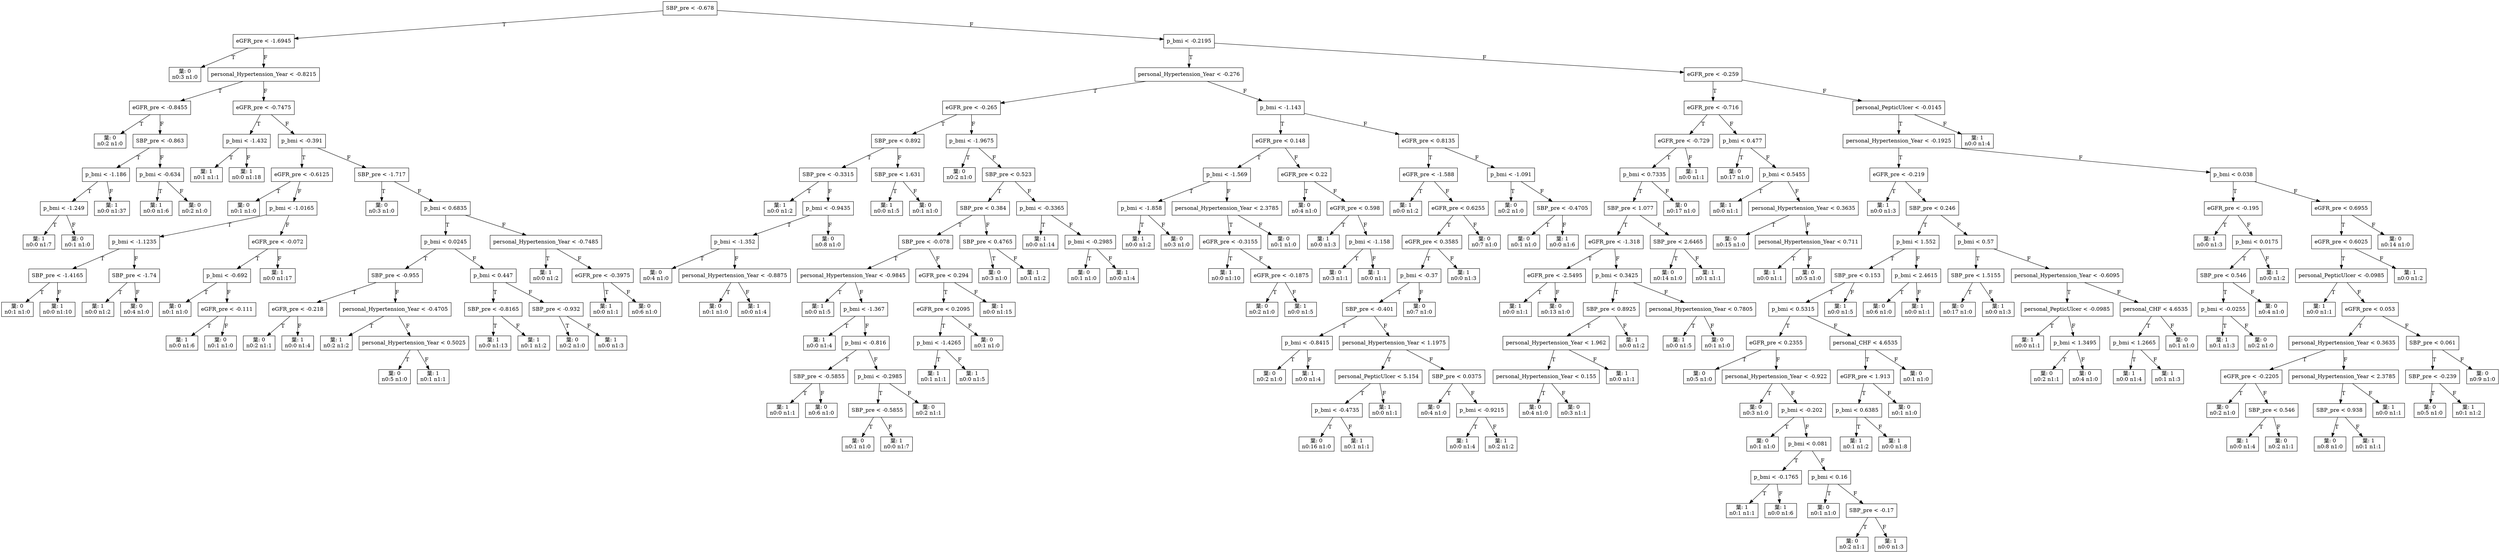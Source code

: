digraph DecisionTree {
  node [shape=box];
  node0 [label="SBP_pre < -0.678"];
  node1 [label="eGFR_pre < -1.6945"];
  node2 [label="葉: 0\nn0:3 n1:0"];
  node3 [label="personal_Hypertension_Year < -0.8215"];
  node4 [label="eGFR_pre < -0.8455"];
  node5 [label="葉: 0\nn0:2 n1:0"];
  node6 [label="SBP_pre < -0.863"];
  node7 [label="﻿p_bmi < -1.186"];
  node8 [label="﻿p_bmi < -1.249"];
  node9 [label="葉: 1\nn0:0 n1:7"];
  node10 [label="葉: 0\nn0:1 n1:0"];
  node8 -> node9 [label="T"];
  node8 -> node10 [label="F"];
  node11 [label="葉: 1\nn0:0 n1:37"];
  node7 -> node8 [label="T"];
  node7 -> node11 [label="F"];
  node12 [label="﻿p_bmi < -0.634"];
  node13 [label="葉: 1\nn0:0 n1:6"];
  node14 [label="葉: 0\nn0:2 n1:0"];
  node12 -> node13 [label="T"];
  node12 -> node14 [label="F"];
  node6 -> node7 [label="T"];
  node6 -> node12 [label="F"];
  node4 -> node5 [label="T"];
  node4 -> node6 [label="F"];
  node15 [label="eGFR_pre < -0.7475"];
  node16 [label="﻿p_bmi < -1.432"];
  node17 [label="葉: 1\nn0:1 n1:1"];
  node18 [label="葉: 1\nn0:0 n1:18"];
  node16 -> node17 [label="T"];
  node16 -> node18 [label="F"];
  node19 [label="﻿p_bmi < -0.391"];
  node20 [label="eGFR_pre < -0.6125"];
  node21 [label="葉: 0\nn0:1 n1:0"];
  node22 [label="﻿p_bmi < -1.0165"];
  node23 [label="﻿p_bmi < -1.1235"];
  node24 [label="SBP_pre < -1.4165"];
  node25 [label="葉: 0\nn0:1 n1:0"];
  node26 [label="葉: 1\nn0:0 n1:10"];
  node24 -> node25 [label="T"];
  node24 -> node26 [label="F"];
  node27 [label="SBP_pre < -1.74"];
  node28 [label="葉: 1\nn0:0 n1:2"];
  node29 [label="葉: 0\nn0:4 n1:0"];
  node27 -> node28 [label="T"];
  node27 -> node29 [label="F"];
  node23 -> node24 [label="T"];
  node23 -> node27 [label="F"];
  node30 [label="eGFR_pre < -0.072"];
  node31 [label="﻿p_bmi < -0.692"];
  node32 [label="葉: 0\nn0:1 n1:0"];
  node33 [label="eGFR_pre < -0.111"];
  node34 [label="葉: 1\nn0:0 n1:6"];
  node35 [label="葉: 0\nn0:1 n1:0"];
  node33 -> node34 [label="T"];
  node33 -> node35 [label="F"];
  node31 -> node32 [label="T"];
  node31 -> node33 [label="F"];
  node36 [label="葉: 1\nn0:0 n1:17"];
  node30 -> node31 [label="T"];
  node30 -> node36 [label="F"];
  node22 -> node23 [label="T"];
  node22 -> node30 [label="F"];
  node20 -> node21 [label="T"];
  node20 -> node22 [label="F"];
  node37 [label="SBP_pre < -1.717"];
  node38 [label="葉: 0\nn0:3 n1:0"];
  node39 [label="﻿p_bmi < 0.6835"];
  node40 [label="﻿p_bmi < 0.0245"];
  node41 [label="SBP_pre < -0.955"];
  node42 [label="eGFR_pre < -0.218"];
  node43 [label="葉: 0\nn0:2 n1:1"];
  node44 [label="葉: 1\nn0:0 n1:4"];
  node42 -> node43 [label="T"];
  node42 -> node44 [label="F"];
  node45 [label="personal_Hypertension_Year < -0.4705"];
  node46 [label="葉: 1\nn0:2 n1:2"];
  node47 [label="personal_Hypertension_Year < 0.5025"];
  node48 [label="葉: 0\nn0:5 n1:0"];
  node49 [label="葉: 1\nn0:1 n1:1"];
  node47 -> node48 [label="T"];
  node47 -> node49 [label="F"];
  node45 -> node46 [label="T"];
  node45 -> node47 [label="F"];
  node41 -> node42 [label="T"];
  node41 -> node45 [label="F"];
  node50 [label="﻿p_bmi < 0.447"];
  node51 [label="SBP_pre < -0.8165"];
  node52 [label="葉: 1\nn0:0 n1:13"];
  node53 [label="葉: 1\nn0:1 n1:2"];
  node51 -> node52 [label="T"];
  node51 -> node53 [label="F"];
  node54 [label="SBP_pre < -0.932"];
  node55 [label="葉: 0\nn0:2 n1:0"];
  node56 [label="葉: 1\nn0:0 n1:3"];
  node54 -> node55 [label="T"];
  node54 -> node56 [label="F"];
  node50 -> node51 [label="T"];
  node50 -> node54 [label="F"];
  node40 -> node41 [label="T"];
  node40 -> node50 [label="F"];
  node57 [label="personal_Hypertension_Year < -0.7485"];
  node58 [label="葉: 1\nn0:0 n1:2"];
  node59 [label="eGFR_pre < -0.3975"];
  node60 [label="葉: 1\nn0:0 n1:1"];
  node61 [label="葉: 0\nn0:6 n1:0"];
  node59 -> node60 [label="T"];
  node59 -> node61 [label="F"];
  node57 -> node58 [label="T"];
  node57 -> node59 [label="F"];
  node39 -> node40 [label="T"];
  node39 -> node57 [label="F"];
  node37 -> node38 [label="T"];
  node37 -> node39 [label="F"];
  node19 -> node20 [label="T"];
  node19 -> node37 [label="F"];
  node15 -> node16 [label="T"];
  node15 -> node19 [label="F"];
  node3 -> node4 [label="T"];
  node3 -> node15 [label="F"];
  node1 -> node2 [label="T"];
  node1 -> node3 [label="F"];
  node62 [label="﻿p_bmi < -0.2195"];
  node63 [label="personal_Hypertension_Year < -0.276"];
  node64 [label="eGFR_pre < -0.265"];
  node65 [label="SBP_pre < 0.892"];
  node66 [label="SBP_pre < -0.3315"];
  node67 [label="葉: 1\nn0:0 n1:2"];
  node68 [label="﻿p_bmi < -0.9435"];
  node69 [label="﻿p_bmi < -1.352"];
  node70 [label="葉: 0\nn0:4 n1:0"];
  node71 [label="personal_Hypertension_Year < -0.8875"];
  node72 [label="葉: 0\nn0:1 n1:0"];
  node73 [label="葉: 1\nn0:0 n1:4"];
  node71 -> node72 [label="T"];
  node71 -> node73 [label="F"];
  node69 -> node70 [label="T"];
  node69 -> node71 [label="F"];
  node74 [label="葉: 0\nn0:8 n1:0"];
  node68 -> node69 [label="T"];
  node68 -> node74 [label="F"];
  node66 -> node67 [label="T"];
  node66 -> node68 [label="F"];
  node75 [label="SBP_pre < 1.631"];
  node76 [label="葉: 1\nn0:0 n1:5"];
  node77 [label="葉: 0\nn0:1 n1:0"];
  node75 -> node76 [label="T"];
  node75 -> node77 [label="F"];
  node65 -> node66 [label="T"];
  node65 -> node75 [label="F"];
  node78 [label="﻿p_bmi < -1.9675"];
  node79 [label="葉: 0\nn0:2 n1:0"];
  node80 [label="SBP_pre < 0.523"];
  node81 [label="SBP_pre < 0.384"];
  node82 [label="SBP_pre < -0.078"];
  node83 [label="personal_Hypertension_Year < -0.9845"];
  node84 [label="葉: 1\nn0:0 n1:5"];
  node85 [label="﻿p_bmi < -1.367"];
  node86 [label="葉: 1\nn0:0 n1:4"];
  node87 [label="﻿p_bmi < -0.816"];
  node88 [label="SBP_pre < -0.5855"];
  node89 [label="葉: 1\nn0:0 n1:1"];
  node90 [label="葉: 0\nn0:6 n1:0"];
  node88 -> node89 [label="T"];
  node88 -> node90 [label="F"];
  node91 [label="﻿p_bmi < -0.2985"];
  node92 [label="SBP_pre < -0.5855"];
  node93 [label="葉: 0\nn0:1 n1:0"];
  node94 [label="葉: 1\nn0:0 n1:7"];
  node92 -> node93 [label="T"];
  node92 -> node94 [label="F"];
  node95 [label="葉: 0\nn0:2 n1:1"];
  node91 -> node92 [label="T"];
  node91 -> node95 [label="F"];
  node87 -> node88 [label="T"];
  node87 -> node91 [label="F"];
  node85 -> node86 [label="T"];
  node85 -> node87 [label="F"];
  node83 -> node84 [label="T"];
  node83 -> node85 [label="F"];
  node96 [label="eGFR_pre < 0.294"];
  node97 [label="eGFR_pre < 0.2095"];
  node98 [label="﻿p_bmi < -1.4265"];
  node99 [label="葉: 1\nn0:1 n1:1"];
  node100 [label="葉: 1\nn0:0 n1:5"];
  node98 -> node99 [label="T"];
  node98 -> node100 [label="F"];
  node101 [label="葉: 0\nn0:1 n1:0"];
  node97 -> node98 [label="T"];
  node97 -> node101 [label="F"];
  node102 [label="葉: 1\nn0:0 n1:15"];
  node96 -> node97 [label="T"];
  node96 -> node102 [label="F"];
  node82 -> node83 [label="T"];
  node82 -> node96 [label="F"];
  node103 [label="SBP_pre < 0.4765"];
  node104 [label="葉: 0\nn0:3 n1:0"];
  node105 [label="葉: 1\nn0:1 n1:2"];
  node103 -> node104 [label="T"];
  node103 -> node105 [label="F"];
  node81 -> node82 [label="T"];
  node81 -> node103 [label="F"];
  node106 [label="﻿p_bmi < -0.3365"];
  node107 [label="葉: 1\nn0:0 n1:14"];
  node108 [label="﻿p_bmi < -0.2985"];
  node109 [label="葉: 0\nn0:1 n1:0"];
  node110 [label="葉: 1\nn0:0 n1:4"];
  node108 -> node109 [label="T"];
  node108 -> node110 [label="F"];
  node106 -> node107 [label="T"];
  node106 -> node108 [label="F"];
  node80 -> node81 [label="T"];
  node80 -> node106 [label="F"];
  node78 -> node79 [label="T"];
  node78 -> node80 [label="F"];
  node64 -> node65 [label="T"];
  node64 -> node78 [label="F"];
  node111 [label="﻿p_bmi < -1.143"];
  node112 [label="eGFR_pre < 0.148"];
  node113 [label="﻿p_bmi < -1.569"];
  node114 [label="﻿p_bmi < -1.858"];
  node115 [label="葉: 1\nn0:0 n1:2"];
  node116 [label="葉: 0\nn0:3 n1:0"];
  node114 -> node115 [label="T"];
  node114 -> node116 [label="F"];
  node117 [label="personal_Hypertension_Year < 2.3785"];
  node118 [label="eGFR_pre < -0.3155"];
  node119 [label="葉: 1\nn0:0 n1:10"];
  node120 [label="eGFR_pre < -0.1875"];
  node121 [label="葉: 0\nn0:2 n1:0"];
  node122 [label="葉: 1\nn0:0 n1:5"];
  node120 -> node121 [label="T"];
  node120 -> node122 [label="F"];
  node118 -> node119 [label="T"];
  node118 -> node120 [label="F"];
  node123 [label="葉: 0\nn0:1 n1:0"];
  node117 -> node118 [label="T"];
  node117 -> node123 [label="F"];
  node113 -> node114 [label="T"];
  node113 -> node117 [label="F"];
  node124 [label="eGFR_pre < 0.22"];
  node125 [label="葉: 0\nn0:4 n1:0"];
  node126 [label="eGFR_pre < 0.598"];
  node127 [label="葉: 1\nn0:0 n1:3"];
  node128 [label="﻿p_bmi < -1.158"];
  node129 [label="葉: 0\nn0:3 n1:1"];
  node130 [label="葉: 1\nn0:0 n1:1"];
  node128 -> node129 [label="T"];
  node128 -> node130 [label="F"];
  node126 -> node127 [label="T"];
  node126 -> node128 [label="F"];
  node124 -> node125 [label="T"];
  node124 -> node126 [label="F"];
  node112 -> node113 [label="T"];
  node112 -> node124 [label="F"];
  node131 [label="eGFR_pre < 0.8135"];
  node132 [label="eGFR_pre < -1.588"];
  node133 [label="葉: 1\nn0:0 n1:2"];
  node134 [label="eGFR_pre < 0.6255"];
  node135 [label="eGFR_pre < 0.3585"];
  node136 [label="﻿p_bmi < -0.37"];
  node137 [label="SBP_pre < -0.401"];
  node138 [label="﻿p_bmi < -0.8415"];
  node139 [label="葉: 0\nn0:2 n1:0"];
  node140 [label="葉: 1\nn0:0 n1:4"];
  node138 -> node139 [label="T"];
  node138 -> node140 [label="F"];
  node141 [label="personal_Hypertension_Year < 1.1975"];
  node142 [label="personal_PepticUlcer < 5.154"];
  node143 [label="﻿p_bmi < -0.4735"];
  node144 [label="葉: 0\nn0:16 n1:0"];
  node145 [label="葉: 1\nn0:1 n1:1"];
  node143 -> node144 [label="T"];
  node143 -> node145 [label="F"];
  node146 [label="葉: 1\nn0:0 n1:1"];
  node142 -> node143 [label="T"];
  node142 -> node146 [label="F"];
  node147 [label="SBP_pre < 0.0375"];
  node148 [label="葉: 0\nn0:4 n1:0"];
  node149 [label="﻿p_bmi < -0.9215"];
  node150 [label="葉: 1\nn0:0 n1:4"];
  node151 [label="葉: 1\nn0:2 n1:2"];
  node149 -> node150 [label="T"];
  node149 -> node151 [label="F"];
  node147 -> node148 [label="T"];
  node147 -> node149 [label="F"];
  node141 -> node142 [label="T"];
  node141 -> node147 [label="F"];
  node137 -> node138 [label="T"];
  node137 -> node141 [label="F"];
  node152 [label="葉: 0\nn0:7 n1:0"];
  node136 -> node137 [label="T"];
  node136 -> node152 [label="F"];
  node153 [label="葉: 1\nn0:0 n1:3"];
  node135 -> node136 [label="T"];
  node135 -> node153 [label="F"];
  node154 [label="葉: 0\nn0:7 n1:0"];
  node134 -> node135 [label="T"];
  node134 -> node154 [label="F"];
  node132 -> node133 [label="T"];
  node132 -> node134 [label="F"];
  node155 [label="﻿p_bmi < -1.091"];
  node156 [label="葉: 0\nn0:2 n1:0"];
  node157 [label="SBP_pre < -0.4705"];
  node158 [label="葉: 0\nn0:1 n1:0"];
  node159 [label="葉: 1\nn0:0 n1:6"];
  node157 -> node158 [label="T"];
  node157 -> node159 [label="F"];
  node155 -> node156 [label="T"];
  node155 -> node157 [label="F"];
  node131 -> node132 [label="T"];
  node131 -> node155 [label="F"];
  node111 -> node112 [label="T"];
  node111 -> node131 [label="F"];
  node63 -> node64 [label="T"];
  node63 -> node111 [label="F"];
  node160 [label="eGFR_pre < -0.259"];
  node161 [label="eGFR_pre < -0.716"];
  node162 [label="eGFR_pre < -0.729"];
  node163 [label="﻿p_bmi < 0.7335"];
  node164 [label="SBP_pre < 1.077"];
  node165 [label="eGFR_pre < -1.318"];
  node166 [label="eGFR_pre < -2.5495"];
  node167 [label="葉: 1\nn0:0 n1:1"];
  node168 [label="葉: 0\nn0:13 n1:0"];
  node166 -> node167 [label="T"];
  node166 -> node168 [label="F"];
  node169 [label="﻿p_bmi < 0.3425"];
  node170 [label="SBP_pre < 0.8925"];
  node171 [label="personal_Hypertension_Year < 1.962"];
  node172 [label="personal_Hypertension_Year < 0.155"];
  node173 [label="葉: 0\nn0:4 n1:0"];
  node174 [label="葉: 0\nn0:3 n1:1"];
  node172 -> node173 [label="T"];
  node172 -> node174 [label="F"];
  node175 [label="葉: 1\nn0:0 n1:1"];
  node171 -> node172 [label="T"];
  node171 -> node175 [label="F"];
  node176 [label="葉: 1\nn0:0 n1:2"];
  node170 -> node171 [label="T"];
  node170 -> node176 [label="F"];
  node177 [label="personal_Hypertension_Year < 0.7805"];
  node178 [label="葉: 1\nn0:0 n1:5"];
  node179 [label="葉: 0\nn0:1 n1:0"];
  node177 -> node178 [label="T"];
  node177 -> node179 [label="F"];
  node169 -> node170 [label="T"];
  node169 -> node177 [label="F"];
  node165 -> node166 [label="T"];
  node165 -> node169 [label="F"];
  node180 [label="SBP_pre < 2.6465"];
  node181 [label="葉: 0\nn0:14 n1:0"];
  node182 [label="葉: 1\nn0:1 n1:1"];
  node180 -> node181 [label="T"];
  node180 -> node182 [label="F"];
  node164 -> node165 [label="T"];
  node164 -> node180 [label="F"];
  node183 [label="葉: 0\nn0:17 n1:0"];
  node163 -> node164 [label="T"];
  node163 -> node183 [label="F"];
  node184 [label="葉: 1\nn0:0 n1:1"];
  node162 -> node163 [label="T"];
  node162 -> node184 [label="F"];
  node185 [label="﻿p_bmi < 0.477"];
  node186 [label="葉: 0\nn0:17 n1:0"];
  node187 [label="﻿p_bmi < 0.5455"];
  node188 [label="葉: 1\nn0:0 n1:1"];
  node189 [label="personal_Hypertension_Year < 0.3635"];
  node190 [label="葉: 0\nn0:15 n1:0"];
  node191 [label="personal_Hypertension_Year < 0.711"];
  node192 [label="葉: 1\nn0:0 n1:1"];
  node193 [label="葉: 0\nn0:5 n1:0"];
  node191 -> node192 [label="T"];
  node191 -> node193 [label="F"];
  node189 -> node190 [label="T"];
  node189 -> node191 [label="F"];
  node187 -> node188 [label="T"];
  node187 -> node189 [label="F"];
  node185 -> node186 [label="T"];
  node185 -> node187 [label="F"];
  node161 -> node162 [label="T"];
  node161 -> node185 [label="F"];
  node194 [label="personal_PepticUlcer < -0.0145"];
  node195 [label="personal_Hypertension_Year < -0.1925"];
  node196 [label="eGFR_pre < -0.219"];
  node197 [label="葉: 1\nn0:0 n1:3"];
  node198 [label="SBP_pre < 0.246"];
  node199 [label="﻿p_bmi < 1.552"];
  node200 [label="SBP_pre < 0.153"];
  node201 [label="﻿p_bmi < 0.5315"];
  node202 [label="eGFR_pre < 0.2355"];
  node203 [label="葉: 0\nn0:5 n1:0"];
  node204 [label="personal_Hypertension_Year < -0.922"];
  node205 [label="葉: 0\nn0:3 n1:0"];
  node206 [label="﻿p_bmi < -0.202"];
  node207 [label="葉: 0\nn0:1 n1:0"];
  node208 [label="﻿p_bmi < 0.081"];
  node209 [label="﻿p_bmi < -0.1765"];
  node210 [label="葉: 1\nn0:1 n1:1"];
  node211 [label="葉: 1\nn0:0 n1:6"];
  node209 -> node210 [label="T"];
  node209 -> node211 [label="F"];
  node212 [label="﻿p_bmi < 0.16"];
  node213 [label="葉: 0\nn0:1 n1:0"];
  node214 [label="SBP_pre < -0.17"];
  node215 [label="葉: 0\nn0:2 n1:1"];
  node216 [label="葉: 1\nn0:0 n1:3"];
  node214 -> node215 [label="T"];
  node214 -> node216 [label="F"];
  node212 -> node213 [label="T"];
  node212 -> node214 [label="F"];
  node208 -> node209 [label="T"];
  node208 -> node212 [label="F"];
  node206 -> node207 [label="T"];
  node206 -> node208 [label="F"];
  node204 -> node205 [label="T"];
  node204 -> node206 [label="F"];
  node202 -> node203 [label="T"];
  node202 -> node204 [label="F"];
  node217 [label="personal_CHF < 4.6535"];
  node218 [label="eGFR_pre < 1.913"];
  node219 [label="﻿p_bmi < 0.6385"];
  node220 [label="葉: 1\nn0:1 n1:2"];
  node221 [label="葉: 1\nn0:0 n1:8"];
  node219 -> node220 [label="T"];
  node219 -> node221 [label="F"];
  node222 [label="葉: 0\nn0:1 n1:0"];
  node218 -> node219 [label="T"];
  node218 -> node222 [label="F"];
  node223 [label="葉: 0\nn0:1 n1:0"];
  node217 -> node218 [label="T"];
  node217 -> node223 [label="F"];
  node201 -> node202 [label="T"];
  node201 -> node217 [label="F"];
  node224 [label="葉: 1\nn0:0 n1:5"];
  node200 -> node201 [label="T"];
  node200 -> node224 [label="F"];
  node225 [label="﻿p_bmi < 2.4615"];
  node226 [label="葉: 0\nn0:6 n1:0"];
  node227 [label="葉: 1\nn0:0 n1:1"];
  node225 -> node226 [label="T"];
  node225 -> node227 [label="F"];
  node199 -> node200 [label="T"];
  node199 -> node225 [label="F"];
  node228 [label="﻿p_bmi < 0.57"];
  node229 [label="SBP_pre < 1.5155"];
  node230 [label="葉: 0\nn0:17 n1:0"];
  node231 [label="葉: 1\nn0:0 n1:3"];
  node229 -> node230 [label="T"];
  node229 -> node231 [label="F"];
  node232 [label="personal_Hypertension_Year < -0.6095"];
  node233 [label="personal_PepticUlcer < -0.0985"];
  node234 [label="葉: 1\nn0:0 n1:1"];
  node235 [label="﻿p_bmi < 1.3495"];
  node236 [label="葉: 0\nn0:2 n1:1"];
  node237 [label="葉: 0\nn0:4 n1:0"];
  node235 -> node236 [label="T"];
  node235 -> node237 [label="F"];
  node233 -> node234 [label="T"];
  node233 -> node235 [label="F"];
  node238 [label="personal_CHF < 4.6535"];
  node239 [label="﻿p_bmi < 1.2665"];
  node240 [label="葉: 1\nn0:0 n1:4"];
  node241 [label="葉: 1\nn0:1 n1:3"];
  node239 -> node240 [label="T"];
  node239 -> node241 [label="F"];
  node242 [label="葉: 0\nn0:1 n1:0"];
  node238 -> node239 [label="T"];
  node238 -> node242 [label="F"];
  node232 -> node233 [label="T"];
  node232 -> node238 [label="F"];
  node228 -> node229 [label="T"];
  node228 -> node232 [label="F"];
  node198 -> node199 [label="T"];
  node198 -> node228 [label="F"];
  node196 -> node197 [label="T"];
  node196 -> node198 [label="F"];
  node243 [label="﻿p_bmi < 0.038"];
  node244 [label="eGFR_pre < -0.195"];
  node245 [label="葉: 1\nn0:0 n1:3"];
  node246 [label="﻿p_bmi < 0.0175"];
  node247 [label="SBP_pre < 0.546"];
  node248 [label="﻿p_bmi < -0.0255"];
  node249 [label="葉: 1\nn0:1 n1:3"];
  node250 [label="葉: 0\nn0:2 n1:0"];
  node248 -> node249 [label="T"];
  node248 -> node250 [label="F"];
  node251 [label="葉: 0\nn0:4 n1:0"];
  node247 -> node248 [label="T"];
  node247 -> node251 [label="F"];
  node252 [label="葉: 1\nn0:0 n1:2"];
  node246 -> node247 [label="T"];
  node246 -> node252 [label="F"];
  node244 -> node245 [label="T"];
  node244 -> node246 [label="F"];
  node253 [label="eGFR_pre < 0.6955"];
  node254 [label="eGFR_pre < 0.6025"];
  node255 [label="personal_PepticUlcer < -0.0985"];
  node256 [label="葉: 1\nn0:0 n1:1"];
  node257 [label="eGFR_pre < 0.053"];
  node258 [label="personal_Hypertension_Year < 0.3635"];
  node259 [label="eGFR_pre < -0.2205"];
  node260 [label="葉: 0\nn0:2 n1:0"];
  node261 [label="SBP_pre < 0.546"];
  node262 [label="葉: 1\nn0:0 n1:4"];
  node263 [label="葉: 0\nn0:2 n1:1"];
  node261 -> node262 [label="T"];
  node261 -> node263 [label="F"];
  node259 -> node260 [label="T"];
  node259 -> node261 [label="F"];
  node264 [label="personal_Hypertension_Year < 2.3785"];
  node265 [label="SBP_pre < 0.938"];
  node266 [label="葉: 0\nn0:8 n1:0"];
  node267 [label="葉: 1\nn0:1 n1:1"];
  node265 -> node266 [label="T"];
  node265 -> node267 [label="F"];
  node268 [label="葉: 1\nn0:0 n1:1"];
  node264 -> node265 [label="T"];
  node264 -> node268 [label="F"];
  node258 -> node259 [label="T"];
  node258 -> node264 [label="F"];
  node269 [label="SBP_pre < 0.061"];
  node270 [label="SBP_pre < -0.239"];
  node271 [label="葉: 0\nn0:5 n1:0"];
  node272 [label="葉: 1\nn0:1 n1:2"];
  node270 -> node271 [label="T"];
  node270 -> node272 [label="F"];
  node273 [label="葉: 0\nn0:9 n1:0"];
  node269 -> node270 [label="T"];
  node269 -> node273 [label="F"];
  node257 -> node258 [label="T"];
  node257 -> node269 [label="F"];
  node255 -> node256 [label="T"];
  node255 -> node257 [label="F"];
  node274 [label="葉: 1\nn0:0 n1:2"];
  node254 -> node255 [label="T"];
  node254 -> node274 [label="F"];
  node275 [label="葉: 0\nn0:14 n1:0"];
  node253 -> node254 [label="T"];
  node253 -> node275 [label="F"];
  node243 -> node244 [label="T"];
  node243 -> node253 [label="F"];
  node195 -> node196 [label="T"];
  node195 -> node243 [label="F"];
  node276 [label="葉: 1\nn0:0 n1:4"];
  node194 -> node195 [label="T"];
  node194 -> node276 [label="F"];
  node160 -> node161 [label="T"];
  node160 -> node194 [label="F"];
  node62 -> node63 [label="T"];
  node62 -> node160 [label="F"];
  node0 -> node1 [label="T"];
  node0 -> node62 [label="F"];
}
